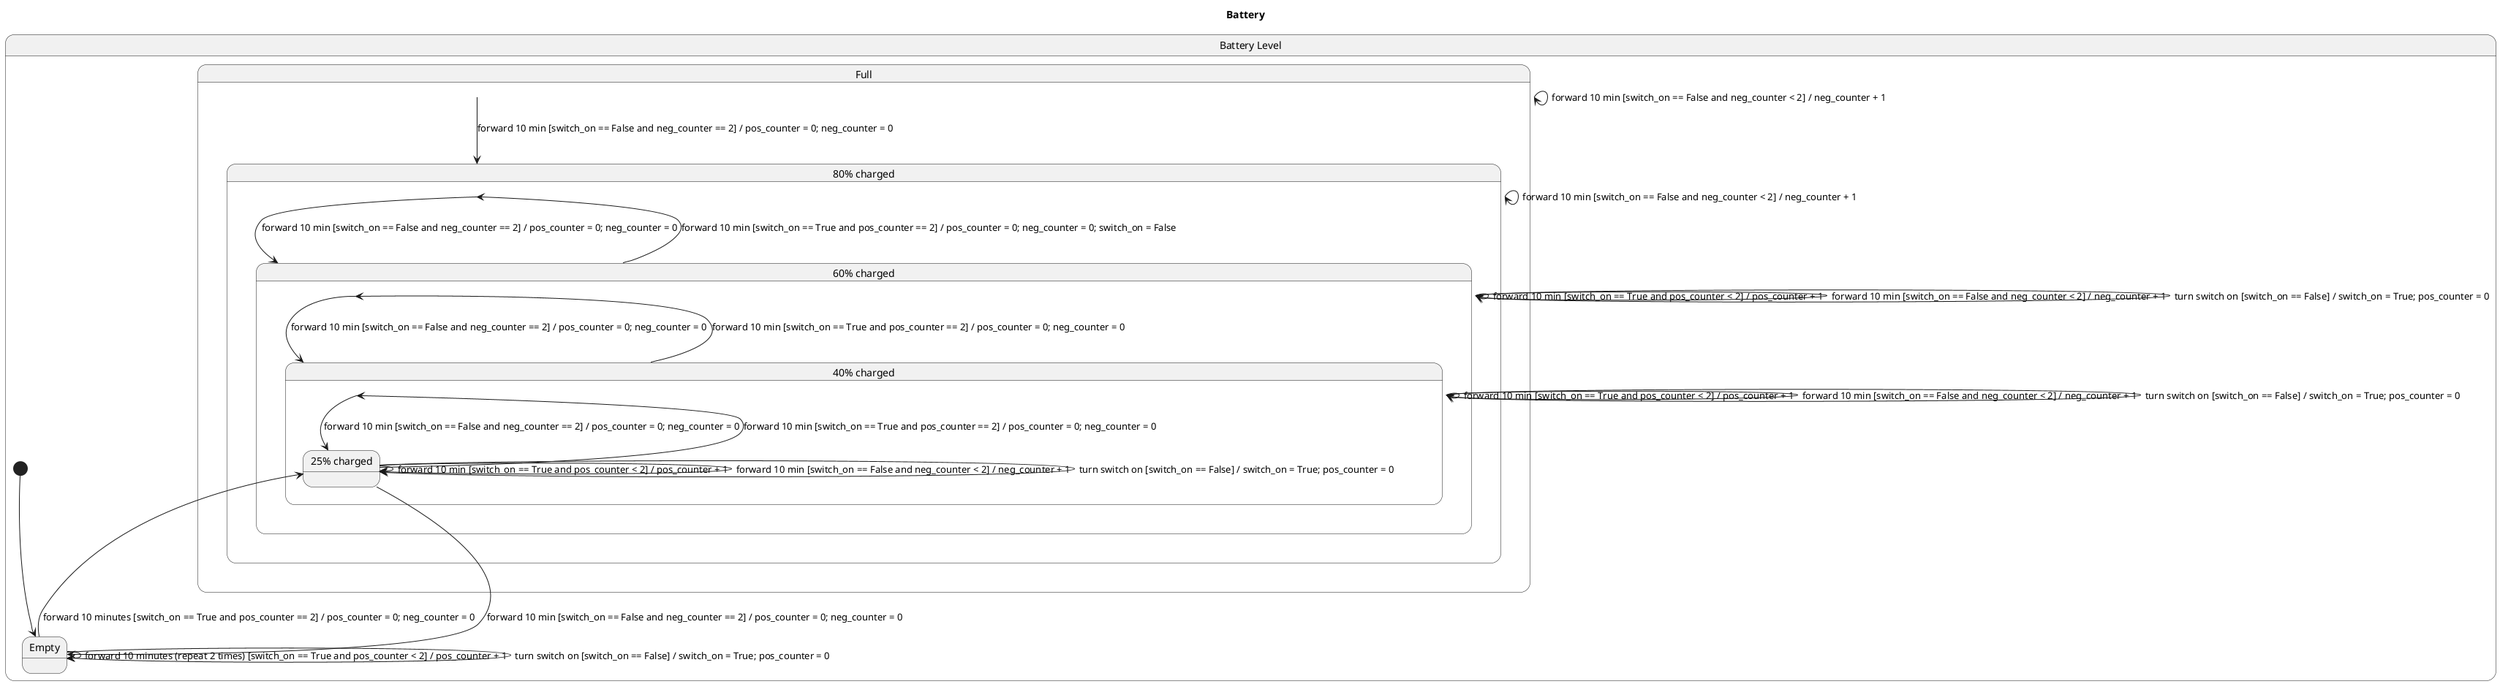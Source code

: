 @startuml
title Battery
state "Battery Level" as BatteryLevel {
  [*] --> Empty
  state "Full" as Full {
    Full --> 80charged : forward 10 min [switch_on == False and neg_counter == 2] / pos_counter = 0; neg_counter = 0
    Full --> Full : forward 10 min [switch_on == False and neg_counter < 2] / neg_counter + 1
  }
  state "80% charged" as 80charged {
    80charged --> 60charged : forward 10 min [switch_on == False and neg_counter == 2] / pos_counter = 0; neg_counter = 0
    80charged --> 80charged : forward 10 min [switch_on == False and neg_counter < 2] / neg_counter + 1
  }
  state "60% charged" as 60charged {
    60charged --> 80charged : forward 10 min [switch_on == True and pos_counter == 2] / pos_counter = 0; neg_counter = 0; switch_on = False
    60charged --> 40charged : forward 10 min [switch_on == False and neg_counter == 2] / pos_counter = 0; neg_counter = 0
    60charged --> 60charged : forward 10 min [switch_on == True and pos_counter < 2] / pos_counter + 1
    60charged --> 60charged : forward 10 min [switch_on == False and neg_counter < 2] / neg_counter + 1
    60charged --> 60charged : turn switch on [switch_on == False] / switch_on = True; pos_counter = 0
  }
  state "40% charged" as 40charged {
    40charged --> 60charged : forward 10 min [switch_on == True and pos_counter == 2] / pos_counter = 0; neg_counter = 0
    40charged --> 25charged : forward 10 min [switch_on == False and neg_counter == 2] / pos_counter = 0; neg_counter = 0
    40charged --> 40charged : forward 10 min [switch_on == True and pos_counter < 2] / pos_counter + 1
    40charged --> 40charged : forward 10 min [switch_on == False and neg_counter < 2] / neg_counter + 1
    40charged --> 40charged : turn switch on [switch_on == False] / switch_on = True; pos_counter = 0
  }
  state "25% charged" as 25charged {
    25charged --> 40charged : forward 10 min [switch_on == True and pos_counter == 2] / pos_counter = 0; neg_counter = 0
    25charged --> Empty : forward 10 min [switch_on == False and neg_counter == 2] / pos_counter = 0; neg_counter = 0
    25charged --> 25charged : forward 10 min [switch_on == True and pos_counter < 2] / pos_counter + 1
    25charged --> 25charged : forward 10 min [switch_on == False and neg_counter < 2] / neg_counter + 1
    25charged --> 25charged : turn switch on [switch_on == False] / switch_on = True; pos_counter = 0
  }
  state "Empty" as Empty {
    Empty --> 25charged : forward 10 minutes [switch_on == True and pos_counter == 2] / pos_counter = 0; neg_counter = 0
    Empty --> Empty : forward 10 minutes (repeat 2 times) [switch_on == True and pos_counter < 2] / pos_counter + 1
    Empty --> Empty : turn switch on [switch_on == False] / switch_on = True; pos_counter = 0
  }
}
@enduml